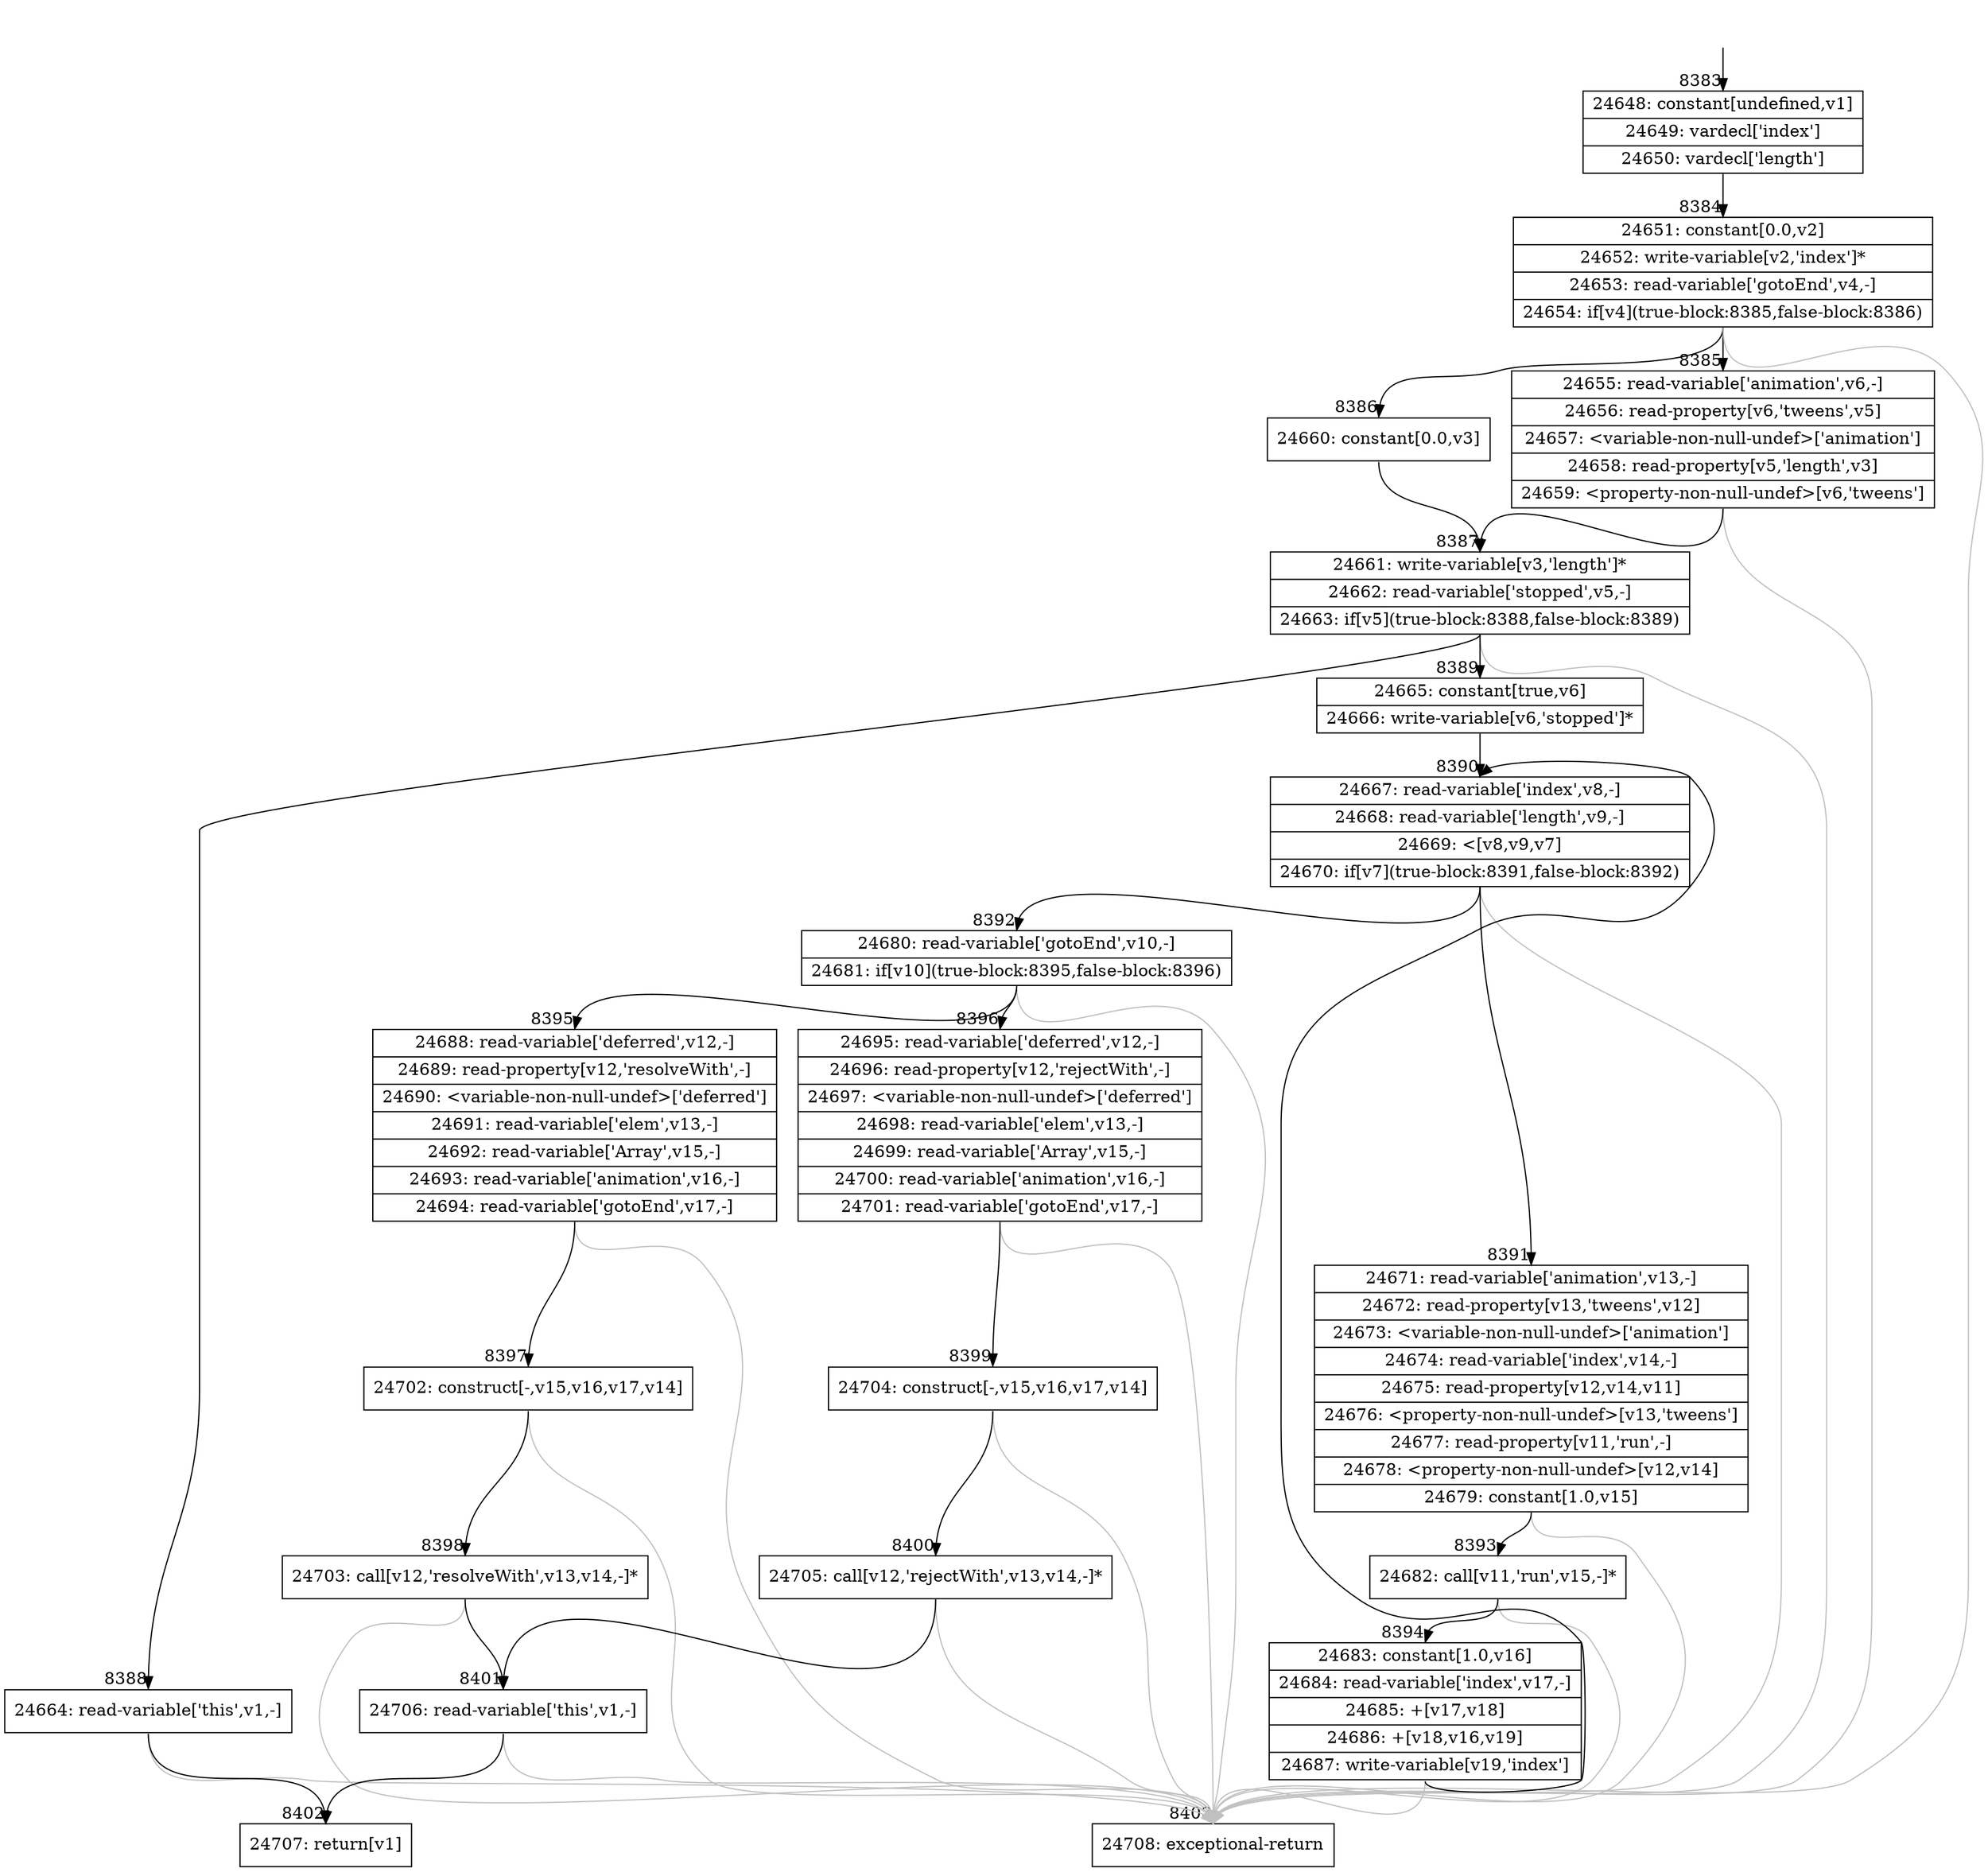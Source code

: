 digraph {
rankdir="TD"
BB_entry522[shape=none,label=""];
BB_entry522 -> BB8383 [tailport=s, headport=n, headlabel="    8383"]
BB8383 [shape=record label="{24648: constant[undefined,v1]|24649: vardecl['index']|24650: vardecl['length']}" ] 
BB8383 -> BB8384 [tailport=s, headport=n, headlabel="      8384"]
BB8384 [shape=record label="{24651: constant[0.0,v2]|24652: write-variable[v2,'index']*|24653: read-variable['gotoEnd',v4,-]|24654: if[v4](true-block:8385,false-block:8386)}" ] 
BB8384 -> BB8385 [tailport=s, headport=n, headlabel="      8385"]
BB8384 -> BB8386 [tailport=s, headport=n, headlabel="      8386"]
BB8384 -> BB8403 [tailport=s, headport=n, color=gray, headlabel="      8403"]
BB8385 [shape=record label="{24655: read-variable['animation',v6,-]|24656: read-property[v6,'tweens',v5]|24657: \<variable-non-null-undef\>['animation']|24658: read-property[v5,'length',v3]|24659: \<property-non-null-undef\>[v6,'tweens']}" ] 
BB8385 -> BB8387 [tailport=s, headport=n, headlabel="      8387"]
BB8385 -> BB8403 [tailport=s, headport=n, color=gray]
BB8386 [shape=record label="{24660: constant[0.0,v3]}" ] 
BB8386 -> BB8387 [tailport=s, headport=n]
BB8387 [shape=record label="{24661: write-variable[v3,'length']*|24662: read-variable['stopped',v5,-]|24663: if[v5](true-block:8388,false-block:8389)}" ] 
BB8387 -> BB8388 [tailport=s, headport=n, headlabel="      8388"]
BB8387 -> BB8389 [tailport=s, headport=n, headlabel="      8389"]
BB8387 -> BB8403 [tailport=s, headport=n, color=gray]
BB8388 [shape=record label="{24664: read-variable['this',v1,-]}" ] 
BB8388 -> BB8402 [tailport=s, headport=n, headlabel="      8402"]
BB8388 -> BB8403 [tailport=s, headport=n, color=gray]
BB8389 [shape=record label="{24665: constant[true,v6]|24666: write-variable[v6,'stopped']*}" ] 
BB8389 -> BB8390 [tailport=s, headport=n, headlabel="      8390"]
BB8390 [shape=record label="{24667: read-variable['index',v8,-]|24668: read-variable['length',v9,-]|24669: \<[v8,v9,v7]|24670: if[v7](true-block:8391,false-block:8392)}" ] 
BB8390 -> BB8391 [tailport=s, headport=n, headlabel="      8391"]
BB8390 -> BB8392 [tailport=s, headport=n, headlabel="      8392"]
BB8390 -> BB8403 [tailport=s, headport=n, color=gray]
BB8391 [shape=record label="{24671: read-variable['animation',v13,-]|24672: read-property[v13,'tweens',v12]|24673: \<variable-non-null-undef\>['animation']|24674: read-variable['index',v14,-]|24675: read-property[v12,v14,v11]|24676: \<property-non-null-undef\>[v13,'tweens']|24677: read-property[v11,'run',-]|24678: \<property-non-null-undef\>[v12,v14]|24679: constant[1.0,v15]}" ] 
BB8391 -> BB8393 [tailport=s, headport=n, headlabel="      8393"]
BB8391 -> BB8403 [tailport=s, headport=n, color=gray]
BB8392 [shape=record label="{24680: read-variable['gotoEnd',v10,-]|24681: if[v10](true-block:8395,false-block:8396)}" ] 
BB8392 -> BB8395 [tailport=s, headport=n, headlabel="      8395"]
BB8392 -> BB8396 [tailport=s, headport=n, headlabel="      8396"]
BB8392 -> BB8403 [tailport=s, headport=n, color=gray]
BB8393 [shape=record label="{24682: call[v11,'run',v15,-]*}" ] 
BB8393 -> BB8394 [tailport=s, headport=n, headlabel="      8394"]
BB8393 -> BB8403 [tailport=s, headport=n, color=gray]
BB8394 [shape=record label="{24683: constant[1.0,v16]|24684: read-variable['index',v17,-]|24685: +[v17,v18]|24686: +[v18,v16,v19]|24687: write-variable[v19,'index']}" ] 
BB8394 -> BB8390 [tailport=s, headport=n]
BB8394 -> BB8403 [tailport=s, headport=n, color=gray]
BB8395 [shape=record label="{24688: read-variable['deferred',v12,-]|24689: read-property[v12,'resolveWith',-]|24690: \<variable-non-null-undef\>['deferred']|24691: read-variable['elem',v13,-]|24692: read-variable['Array',v15,-]|24693: read-variable['animation',v16,-]|24694: read-variable['gotoEnd',v17,-]}" ] 
BB8395 -> BB8397 [tailport=s, headport=n, headlabel="      8397"]
BB8395 -> BB8403 [tailport=s, headport=n, color=gray]
BB8396 [shape=record label="{24695: read-variable['deferred',v12,-]|24696: read-property[v12,'rejectWith',-]|24697: \<variable-non-null-undef\>['deferred']|24698: read-variable['elem',v13,-]|24699: read-variable['Array',v15,-]|24700: read-variable['animation',v16,-]|24701: read-variable['gotoEnd',v17,-]}" ] 
BB8396 -> BB8399 [tailport=s, headport=n, headlabel="      8399"]
BB8396 -> BB8403 [tailport=s, headport=n, color=gray]
BB8397 [shape=record label="{24702: construct[-,v15,v16,v17,v14]}" ] 
BB8397 -> BB8398 [tailport=s, headport=n, headlabel="      8398"]
BB8397 -> BB8403 [tailport=s, headport=n, color=gray]
BB8398 [shape=record label="{24703: call[v12,'resolveWith',v13,v14,-]*}" ] 
BB8398 -> BB8401 [tailport=s, headport=n, headlabel="      8401"]
BB8398 -> BB8403 [tailport=s, headport=n, color=gray]
BB8399 [shape=record label="{24704: construct[-,v15,v16,v17,v14]}" ] 
BB8399 -> BB8400 [tailport=s, headport=n, headlabel="      8400"]
BB8399 -> BB8403 [tailport=s, headport=n, color=gray]
BB8400 [shape=record label="{24705: call[v12,'rejectWith',v13,v14,-]*}" ] 
BB8400 -> BB8401 [tailport=s, headport=n]
BB8400 -> BB8403 [tailport=s, headport=n, color=gray]
BB8401 [shape=record label="{24706: read-variable['this',v1,-]}" ] 
BB8401 -> BB8402 [tailport=s, headport=n]
BB8401 -> BB8403 [tailport=s, headport=n, color=gray]
BB8402 [shape=record label="{24707: return[v1]}" ] 
BB8403 [shape=record label="{24708: exceptional-return}" ] 
}
